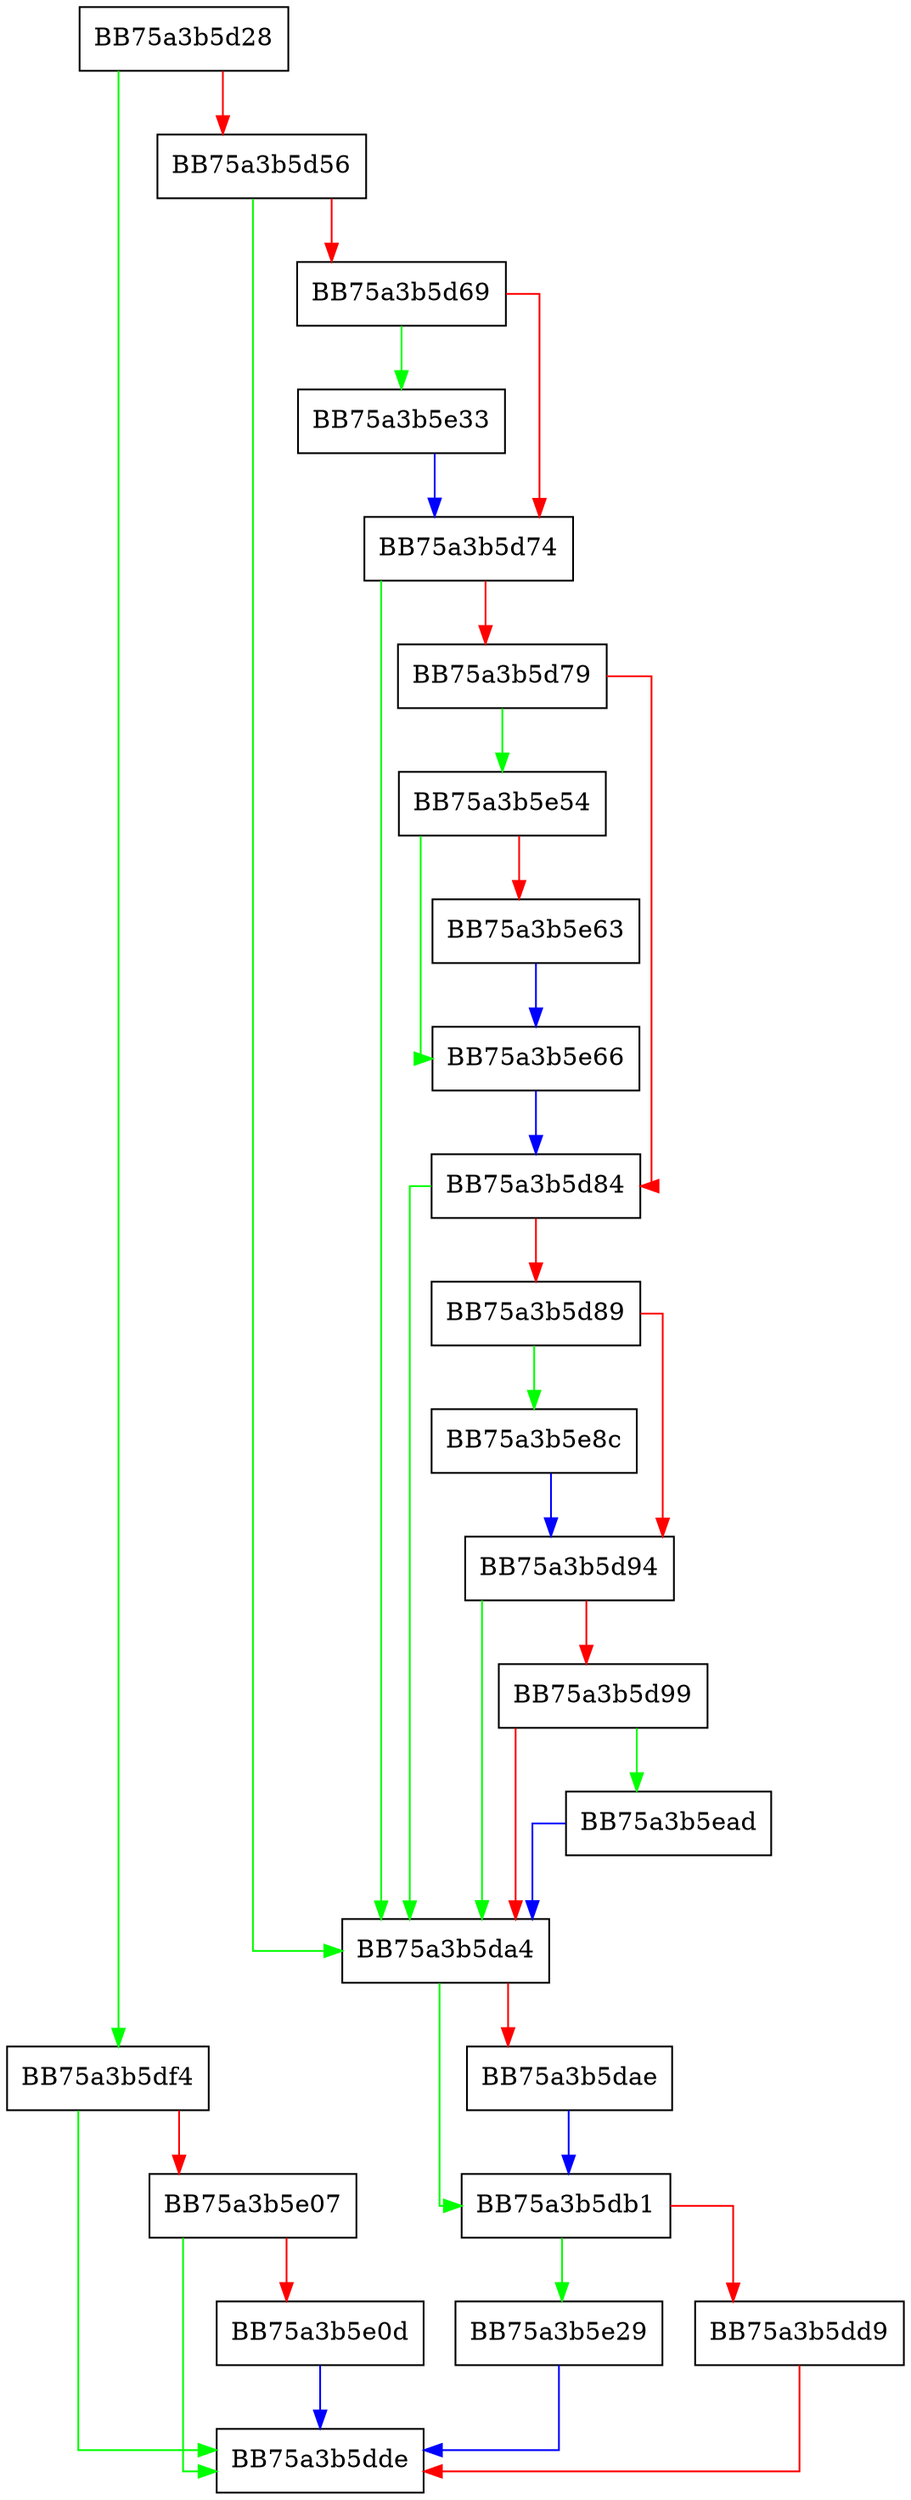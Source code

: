 digraph TdtOpNotification {
  node [shape="box"];
  graph [splines=ortho];
  BB75a3b5d28 -> BB75a3b5df4 [color="green"];
  BB75a3b5d28 -> BB75a3b5d56 [color="red"];
  BB75a3b5d56 -> BB75a3b5da4 [color="green"];
  BB75a3b5d56 -> BB75a3b5d69 [color="red"];
  BB75a3b5d69 -> BB75a3b5e33 [color="green"];
  BB75a3b5d69 -> BB75a3b5d74 [color="red"];
  BB75a3b5d74 -> BB75a3b5da4 [color="green"];
  BB75a3b5d74 -> BB75a3b5d79 [color="red"];
  BB75a3b5d79 -> BB75a3b5e54 [color="green"];
  BB75a3b5d79 -> BB75a3b5d84 [color="red"];
  BB75a3b5d84 -> BB75a3b5da4 [color="green"];
  BB75a3b5d84 -> BB75a3b5d89 [color="red"];
  BB75a3b5d89 -> BB75a3b5e8c [color="green"];
  BB75a3b5d89 -> BB75a3b5d94 [color="red"];
  BB75a3b5d94 -> BB75a3b5da4 [color="green"];
  BB75a3b5d94 -> BB75a3b5d99 [color="red"];
  BB75a3b5d99 -> BB75a3b5ead [color="green"];
  BB75a3b5d99 -> BB75a3b5da4 [color="red"];
  BB75a3b5da4 -> BB75a3b5db1 [color="green"];
  BB75a3b5da4 -> BB75a3b5dae [color="red"];
  BB75a3b5dae -> BB75a3b5db1 [color="blue"];
  BB75a3b5db1 -> BB75a3b5e29 [color="green"];
  BB75a3b5db1 -> BB75a3b5dd9 [color="red"];
  BB75a3b5dd9 -> BB75a3b5dde [color="red"];
  BB75a3b5df4 -> BB75a3b5dde [color="green"];
  BB75a3b5df4 -> BB75a3b5e07 [color="red"];
  BB75a3b5e07 -> BB75a3b5dde [color="green"];
  BB75a3b5e07 -> BB75a3b5e0d [color="red"];
  BB75a3b5e0d -> BB75a3b5dde [color="blue"];
  BB75a3b5e29 -> BB75a3b5dde [color="blue"];
  BB75a3b5e33 -> BB75a3b5d74 [color="blue"];
  BB75a3b5e54 -> BB75a3b5e66 [color="green"];
  BB75a3b5e54 -> BB75a3b5e63 [color="red"];
  BB75a3b5e63 -> BB75a3b5e66 [color="blue"];
  BB75a3b5e66 -> BB75a3b5d84 [color="blue"];
  BB75a3b5e8c -> BB75a3b5d94 [color="blue"];
  BB75a3b5ead -> BB75a3b5da4 [color="blue"];
}